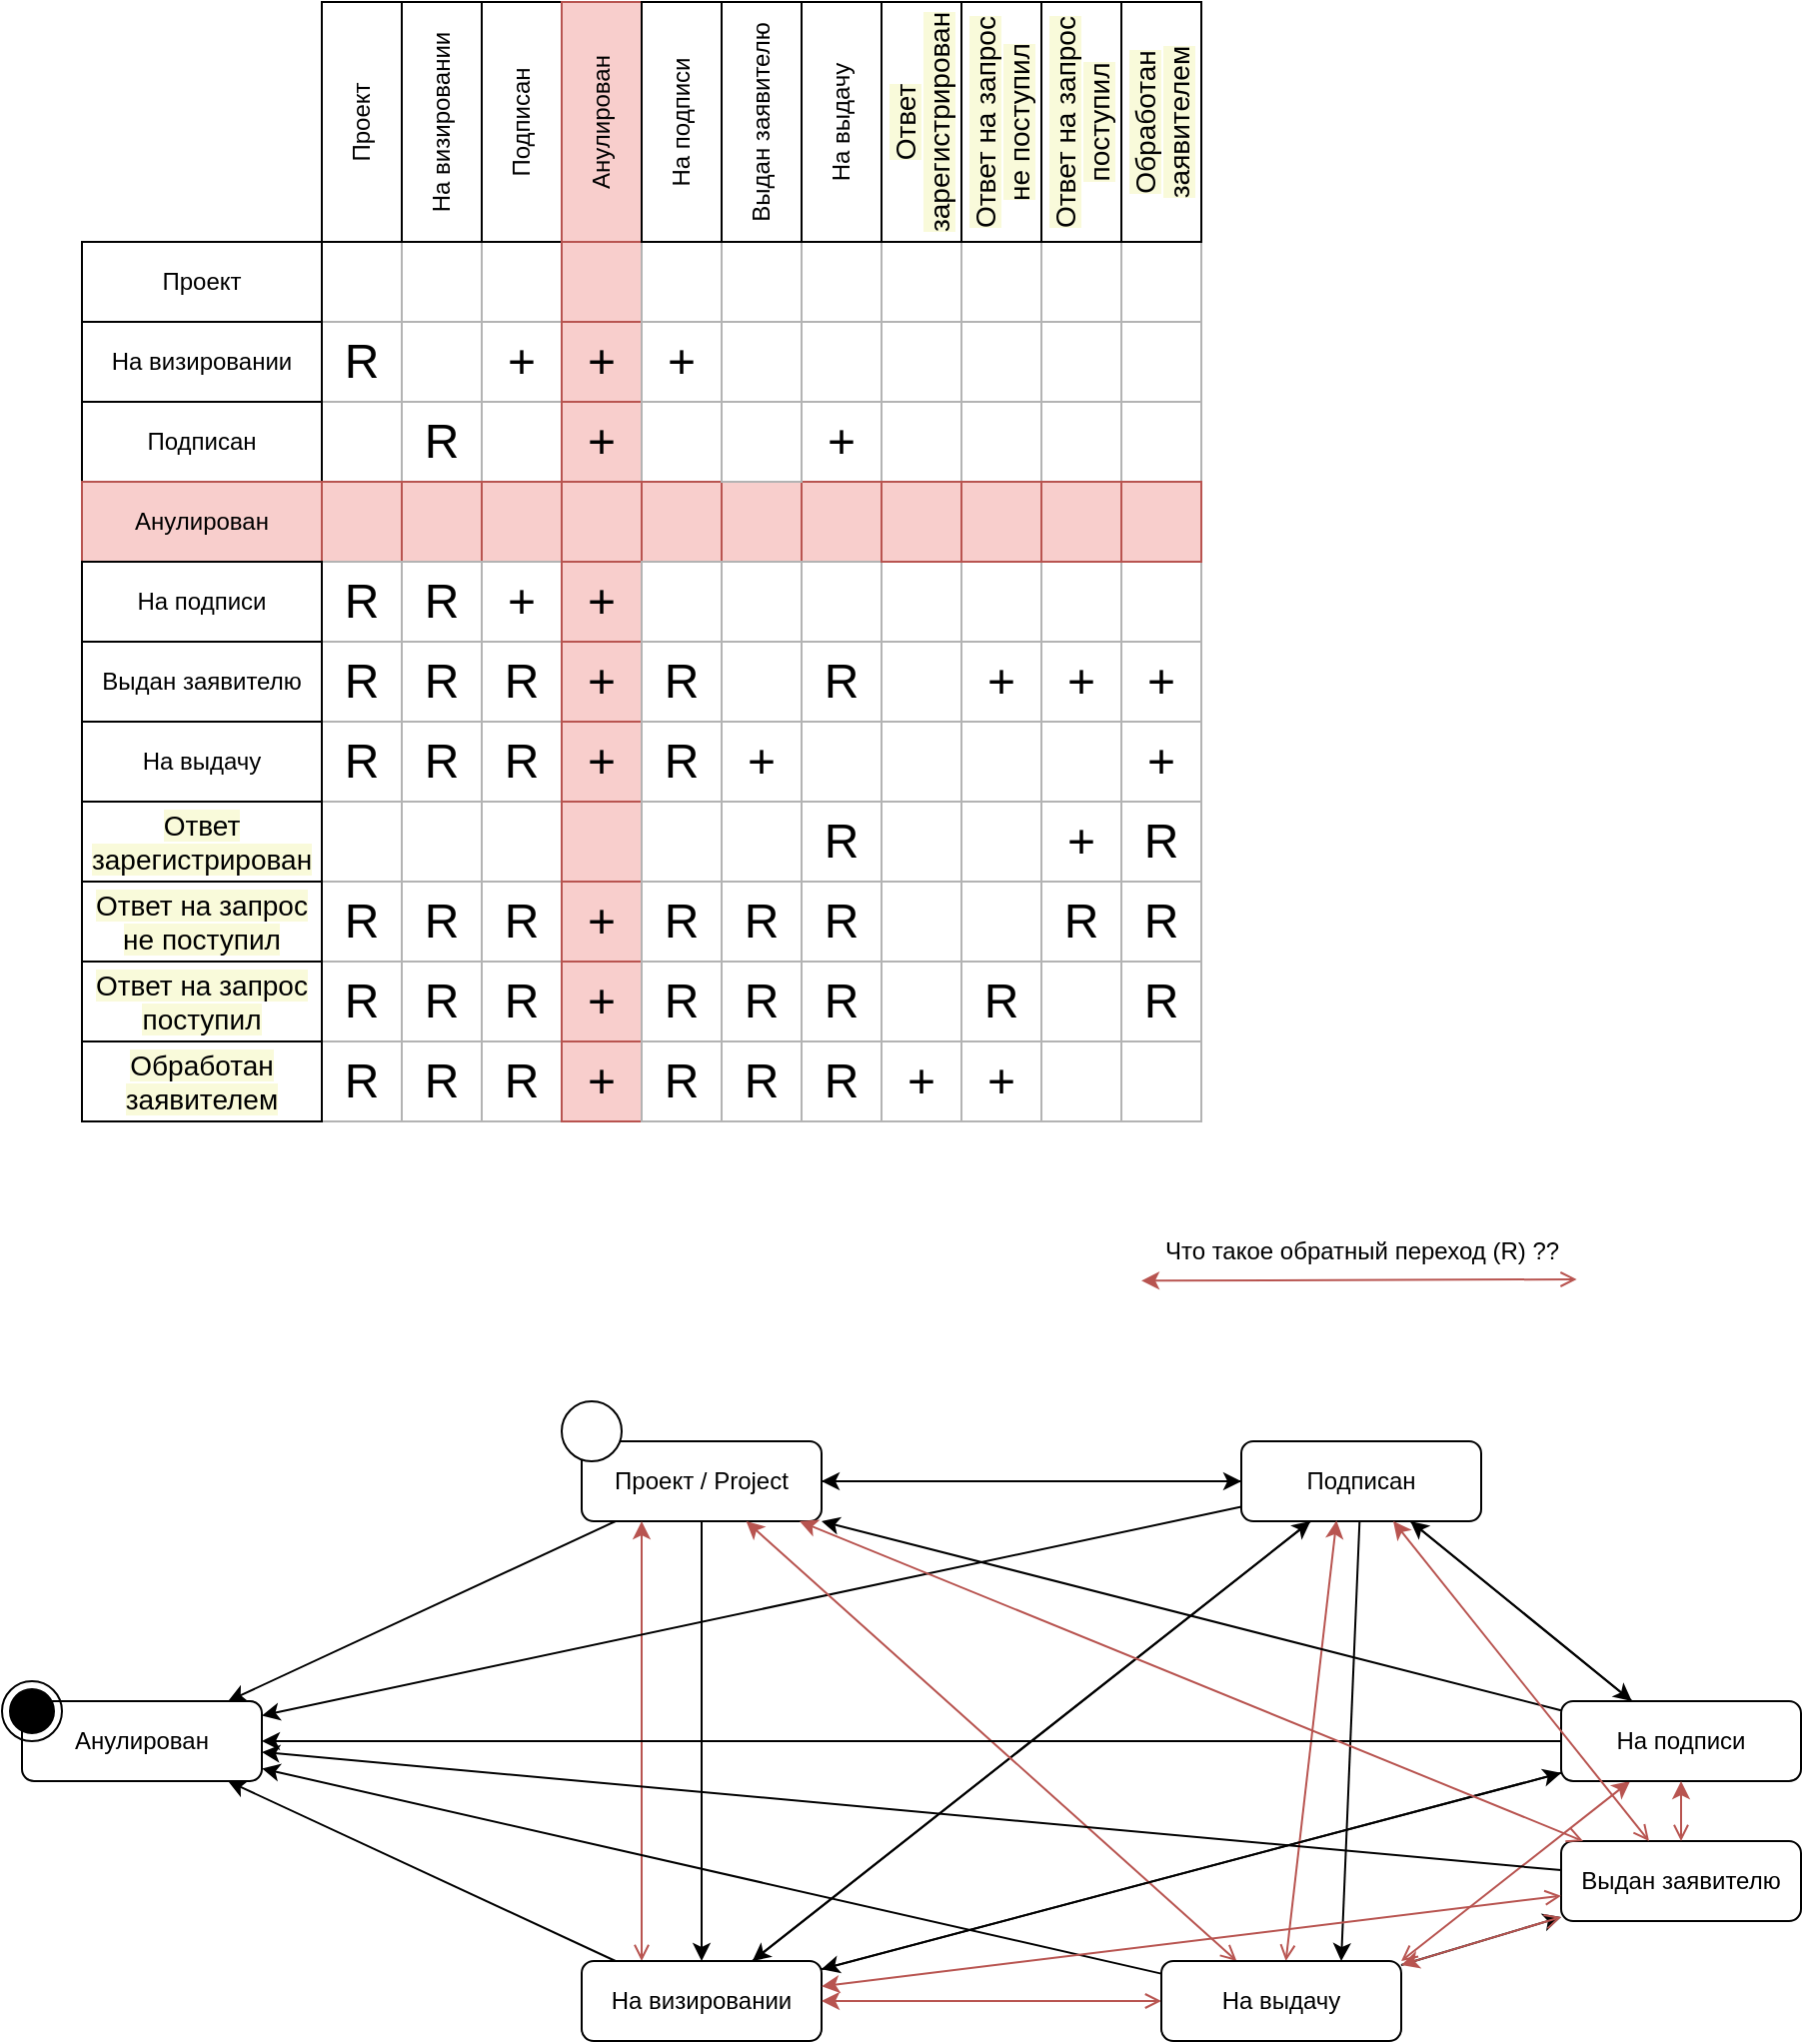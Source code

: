 <mxfile version="20.5.3" type="github">
  <diagram id="XoZ3P9HmxM1zG5Is6Aeg" name="Страница 1">
    <mxGraphModel dx="1422" dy="2083" grid="1" gridSize="10" guides="1" tooltips="1" connect="1" arrows="1" fold="1" page="1" pageScale="1" pageWidth="827" pageHeight="1169" math="0" shadow="0">
      <root>
        <mxCell id="0" />
        <mxCell id="1" parent="0" />
        <mxCell id="9OZzi6eaPg9HL32eHERa-1" style="rounded=0;orthogonalLoop=1;jettySize=auto;html=1;" edge="1" parent="1" source="9OZzi6eaPg9HL32eHERa-4" target="9OZzi6eaPg9HL32eHERa-5">
          <mxGeometry relative="1" as="geometry" />
        </mxCell>
        <mxCell id="9OZzi6eaPg9HL32eHERa-2" style="edgeStyle=none;rounded=0;orthogonalLoop=1;jettySize=auto;html=1;" edge="1" parent="1" source="9OZzi6eaPg9HL32eHERa-4" target="9OZzi6eaPg9HL32eHERa-10">
          <mxGeometry relative="1" as="geometry" />
        </mxCell>
        <mxCell id="9OZzi6eaPg9HL32eHERa-3" style="edgeStyle=none;rounded=0;orthogonalLoop=1;jettySize=auto;html=1;" edge="1" parent="1" source="9OZzi6eaPg9HL32eHERa-4" target="9OZzi6eaPg9HL32eHERa-16">
          <mxGeometry relative="1" as="geometry" />
        </mxCell>
        <mxCell id="9OZzi6eaPg9HL32eHERa-4" value="Проект / Project" style="rounded=1;whiteSpace=wrap;html=1;" vertex="1" parent="1">
          <mxGeometry x="370" y="120" width="120" height="40" as="geometry" />
        </mxCell>
        <mxCell id="9OZzi6eaPg9HL32eHERa-5" value="Анулирован" style="rounded=1;whiteSpace=wrap;html=1;" vertex="1" parent="1">
          <mxGeometry x="90" y="250" width="120" height="40" as="geometry" />
        </mxCell>
        <mxCell id="9OZzi6eaPg9HL32eHERa-6" style="edgeStyle=none;rounded=0;orthogonalLoop=1;jettySize=auto;html=1;exitX=0.25;exitY=0;exitDx=0;exitDy=0;entryX=0.25;entryY=1;entryDx=0;entryDy=0;startArrow=open;startFill=0;endArrow=classic;endFill=1;fillColor=#f8cecc;strokeColor=#b85450;" edge="1" parent="1" source="9OZzi6eaPg9HL32eHERa-10" target="9OZzi6eaPg9HL32eHERa-4">
          <mxGeometry relative="1" as="geometry" />
        </mxCell>
        <mxCell id="9OZzi6eaPg9HL32eHERa-7" style="edgeStyle=none;rounded=0;orthogonalLoop=1;jettySize=auto;html=1;startArrow=none;startFill=0;endArrow=classic;endFill=1;" edge="1" parent="1" source="9OZzi6eaPg9HL32eHERa-10" target="9OZzi6eaPg9HL32eHERa-5">
          <mxGeometry relative="1" as="geometry" />
        </mxCell>
        <mxCell id="9OZzi6eaPg9HL32eHERa-8" style="edgeStyle=none;rounded=0;orthogonalLoop=1;jettySize=auto;html=1;startArrow=none;startFill=0;endArrow=classic;endFill=1;" edge="1" parent="1" source="9OZzi6eaPg9HL32eHERa-10" target="9OZzi6eaPg9HL32eHERa-30">
          <mxGeometry relative="1" as="geometry" />
        </mxCell>
        <mxCell id="9OZzi6eaPg9HL32eHERa-9" style="edgeStyle=none;rounded=0;orthogonalLoop=1;jettySize=auto;html=1;startArrow=none;startFill=0;endArrow=classic;endFill=1;" edge="1" parent="1" source="9OZzi6eaPg9HL32eHERa-10" target="9OZzi6eaPg9HL32eHERa-16">
          <mxGeometry relative="1" as="geometry" />
        </mxCell>
        <mxCell id="9OZzi6eaPg9HL32eHERa-10" value="На визировании" style="rounded=1;whiteSpace=wrap;html=1;" vertex="1" parent="1">
          <mxGeometry x="370" y="380" width="120" height="40" as="geometry" />
        </mxCell>
        <mxCell id="9OZzi6eaPg9HL32eHERa-11" style="edgeStyle=none;rounded=0;orthogonalLoop=1;jettySize=auto;html=1;" edge="1" parent="1" source="9OZzi6eaPg9HL32eHERa-16" target="9OZzi6eaPg9HL32eHERa-10">
          <mxGeometry relative="1" as="geometry" />
        </mxCell>
        <mxCell id="9OZzi6eaPg9HL32eHERa-12" style="edgeStyle=none;rounded=0;orthogonalLoop=1;jettySize=auto;html=1;" edge="1" parent="1" source="9OZzi6eaPg9HL32eHERa-16" target="9OZzi6eaPg9HL32eHERa-5">
          <mxGeometry relative="1" as="geometry" />
        </mxCell>
        <mxCell id="9OZzi6eaPg9HL32eHERa-13" style="edgeStyle=none;rounded=0;orthogonalLoop=1;jettySize=auto;html=1;entryX=0.75;entryY=0;entryDx=0;entryDy=0;" edge="1" parent="1" source="9OZzi6eaPg9HL32eHERa-16" target="9OZzi6eaPg9HL32eHERa-25">
          <mxGeometry relative="1" as="geometry" />
        </mxCell>
        <mxCell id="9OZzi6eaPg9HL32eHERa-14" style="edgeStyle=none;rounded=0;orthogonalLoop=1;jettySize=auto;html=1;" edge="1" parent="1" source="9OZzi6eaPg9HL32eHERa-16" target="9OZzi6eaPg9HL32eHERa-30">
          <mxGeometry relative="1" as="geometry" />
        </mxCell>
        <mxCell id="9OZzi6eaPg9HL32eHERa-15" style="edgeStyle=none;rounded=0;orthogonalLoop=1;jettySize=auto;html=1;" edge="1" parent="1" source="9OZzi6eaPg9HL32eHERa-16" target="9OZzi6eaPg9HL32eHERa-4">
          <mxGeometry relative="1" as="geometry" />
        </mxCell>
        <mxCell id="9OZzi6eaPg9HL32eHERa-16" value="Подписан" style="rounded=1;whiteSpace=wrap;html=1;" vertex="1" parent="1">
          <mxGeometry x="700" y="120" width="120" height="40" as="geometry" />
        </mxCell>
        <mxCell id="9OZzi6eaPg9HL32eHERa-17" value="" style="ellipse;html=1;shape=endState;fillColor=strokeColor;" vertex="1" parent="1">
          <mxGeometry x="80" y="240" width="30" height="30" as="geometry" />
        </mxCell>
        <mxCell id="9OZzi6eaPg9HL32eHERa-18" value="" style="shape=ellipse;html=1;dashed=0;whitespace=wrap;aspect=fixed;perimeter=ellipsePerimeter;" vertex="1" parent="1">
          <mxGeometry x="360" y="100" width="30" height="30" as="geometry" />
        </mxCell>
        <mxCell id="9OZzi6eaPg9HL32eHERa-19" style="edgeStyle=none;rounded=0;orthogonalLoop=1;jettySize=auto;html=1;" edge="1" parent="1" source="9OZzi6eaPg9HL32eHERa-25" target="9OZzi6eaPg9HL32eHERa-5">
          <mxGeometry relative="1" as="geometry" />
        </mxCell>
        <mxCell id="9OZzi6eaPg9HL32eHERa-20" style="edgeStyle=none;rounded=0;orthogonalLoop=1;jettySize=auto;html=1;" edge="1" parent="1" source="9OZzi6eaPg9HL32eHERa-25" target="9OZzi6eaPg9HL32eHERa-32">
          <mxGeometry relative="1" as="geometry" />
        </mxCell>
        <mxCell id="9OZzi6eaPg9HL32eHERa-21" style="edgeStyle=none;rounded=0;orthogonalLoop=1;jettySize=auto;html=1;startArrow=open;startFill=0;fillColor=#f8cecc;strokeColor=#b85450;" edge="1" parent="1" source="9OZzi6eaPg9HL32eHERa-25" target="9OZzi6eaPg9HL32eHERa-10">
          <mxGeometry relative="1" as="geometry" />
        </mxCell>
        <mxCell id="9OZzi6eaPg9HL32eHERa-22" style="edgeStyle=none;rounded=0;orthogonalLoop=1;jettySize=auto;html=1;startArrow=open;startFill=0;fillColor=#f8cecc;strokeColor=#b85450;exitX=1;exitY=0;exitDx=0;exitDy=0;" edge="1" parent="1" source="9OZzi6eaPg9HL32eHERa-25" target="9OZzi6eaPg9HL32eHERa-30">
          <mxGeometry relative="1" as="geometry" />
        </mxCell>
        <mxCell id="9OZzi6eaPg9HL32eHERa-23" style="edgeStyle=none;rounded=0;orthogonalLoop=1;jettySize=auto;html=1;entryX=0.397;entryY=0.991;entryDx=0;entryDy=0;startArrow=open;startFill=0;fillColor=#f8cecc;strokeColor=#b85450;endArrow=classic;endFill=1;entryPerimeter=0;" edge="1" parent="1" source="9OZzi6eaPg9HL32eHERa-25" target="9OZzi6eaPg9HL32eHERa-16">
          <mxGeometry relative="1" as="geometry" />
        </mxCell>
        <mxCell id="9OZzi6eaPg9HL32eHERa-24" style="edgeStyle=none;rounded=0;orthogonalLoop=1;jettySize=auto;html=1;startArrow=open;startFill=0;fillColor=#f8cecc;strokeColor=#b85450;" edge="1" parent="1" source="9OZzi6eaPg9HL32eHERa-25" target="9OZzi6eaPg9HL32eHERa-4">
          <mxGeometry relative="1" as="geometry" />
        </mxCell>
        <mxCell id="9OZzi6eaPg9HL32eHERa-25" value="На выдачу" style="rounded=1;whiteSpace=wrap;html=1;" vertex="1" parent="1">
          <mxGeometry x="660" y="380" width="120" height="40" as="geometry" />
        </mxCell>
        <mxCell id="9OZzi6eaPg9HL32eHERa-26" style="edgeStyle=none;rounded=0;orthogonalLoop=1;jettySize=auto;html=1;" edge="1" parent="1" source="9OZzi6eaPg9HL32eHERa-30" target="9OZzi6eaPg9HL32eHERa-5">
          <mxGeometry relative="1" as="geometry" />
        </mxCell>
        <mxCell id="9OZzi6eaPg9HL32eHERa-27" style="edgeStyle=none;rounded=0;orthogonalLoop=1;jettySize=auto;html=1;" edge="1" parent="1" source="9OZzi6eaPg9HL32eHERa-30" target="9OZzi6eaPg9HL32eHERa-10">
          <mxGeometry relative="1" as="geometry" />
        </mxCell>
        <mxCell id="9OZzi6eaPg9HL32eHERa-28" style="edgeStyle=none;rounded=0;orthogonalLoop=1;jettySize=auto;html=1;" edge="1" parent="1" source="9OZzi6eaPg9HL32eHERa-30" target="9OZzi6eaPg9HL32eHERa-16">
          <mxGeometry relative="1" as="geometry" />
        </mxCell>
        <mxCell id="9OZzi6eaPg9HL32eHERa-29" style="edgeStyle=none;rounded=0;orthogonalLoop=1;jettySize=auto;html=1;entryX=1;entryY=1;entryDx=0;entryDy=0;" edge="1" parent="1" source="9OZzi6eaPg9HL32eHERa-30" target="9OZzi6eaPg9HL32eHERa-4">
          <mxGeometry relative="1" as="geometry" />
        </mxCell>
        <mxCell id="9OZzi6eaPg9HL32eHERa-30" value="На подписи" style="rounded=1;whiteSpace=wrap;html=1;" vertex="1" parent="1">
          <mxGeometry x="860" y="250" width="120" height="40" as="geometry" />
        </mxCell>
        <mxCell id="9OZzi6eaPg9HL32eHERa-31" style="edgeStyle=none;rounded=0;orthogonalLoop=1;jettySize=auto;html=1;startArrow=none;startFill=0;endArrow=classic;endFill=1;" edge="1" parent="1" source="9OZzi6eaPg9HL32eHERa-32" target="9OZzi6eaPg9HL32eHERa-5">
          <mxGeometry relative="1" as="geometry" />
        </mxCell>
        <mxCell id="9OZzi6eaPg9HL32eHERa-32" value="Выдан заявителю" style="rounded=1;whiteSpace=wrap;html=1;" vertex="1" parent="1">
          <mxGeometry x="860" y="320" width="120" height="40" as="geometry" />
        </mxCell>
        <mxCell id="9OZzi6eaPg9HL32eHERa-33" value="Что такое обратный переход (R) ??" style="text;html=1;align=center;verticalAlign=middle;resizable=0;points=[];autosize=1;strokeColor=none;fillColor=none;" vertex="1" parent="1">
          <mxGeometry x="650" y="10" width="220" height="30" as="geometry" />
        </mxCell>
        <mxCell id="9OZzi6eaPg9HL32eHERa-34" style="edgeStyle=none;rounded=0;orthogonalLoop=1;jettySize=auto;html=1;entryX=0;entryY=0.989;entryDx=0;entryDy=0;startArrow=open;startFill=0;fillColor=#f8cecc;strokeColor=#b85450;endArrow=classic;endFill=1;entryPerimeter=0;exitX=0.99;exitY=0.966;exitDx=0;exitDy=0;exitPerimeter=0;" edge="1" parent="1" source="9OZzi6eaPg9HL32eHERa-33" target="9OZzi6eaPg9HL32eHERa-33">
          <mxGeometry relative="1" as="geometry">
            <mxPoint x="755.413" y="285" as="sourcePoint" />
            <mxPoint x="764.58" y="65" as="targetPoint" />
          </mxGeometry>
        </mxCell>
        <mxCell id="9OZzi6eaPg9HL32eHERa-35" style="edgeStyle=none;rounded=0;orthogonalLoop=1;jettySize=auto;html=1;startArrow=open;startFill=0;endArrow=classic;endFill=1;fillColor=#f8cecc;strokeColor=#b85450;" edge="1" parent="1" source="9OZzi6eaPg9HL32eHERa-32" target="9OZzi6eaPg9HL32eHERa-10">
          <mxGeometry relative="1" as="geometry">
            <mxPoint x="410.0" y="390" as="sourcePoint" />
            <mxPoint x="410.0" y="170" as="targetPoint" />
          </mxGeometry>
        </mxCell>
        <mxCell id="9OZzi6eaPg9HL32eHERa-36" style="edgeStyle=none;rounded=0;orthogonalLoop=1;jettySize=auto;html=1;startArrow=open;startFill=0;endArrow=classic;endFill=1;fillColor=#f8cecc;strokeColor=#b85450;" edge="1" parent="1" source="9OZzi6eaPg9HL32eHERa-32" target="9OZzi6eaPg9HL32eHERa-30">
          <mxGeometry relative="1" as="geometry">
            <mxPoint x="870.0" y="357.347" as="sourcePoint" />
            <mxPoint x="500.0" y="402.653" as="targetPoint" />
          </mxGeometry>
        </mxCell>
        <mxCell id="9OZzi6eaPg9HL32eHERa-37" style="edgeStyle=none;rounded=0;orthogonalLoop=1;jettySize=auto;html=1;startArrow=open;startFill=0;endArrow=classic;endFill=1;fillColor=#f8cecc;strokeColor=#b85450;" edge="1" parent="1" source="9OZzi6eaPg9HL32eHERa-32" target="9OZzi6eaPg9HL32eHERa-25">
          <mxGeometry relative="1" as="geometry">
            <mxPoint x="930.0" y="330" as="sourcePoint" />
            <mxPoint x="930.0" y="300" as="targetPoint" />
          </mxGeometry>
        </mxCell>
        <mxCell id="9OZzi6eaPg9HL32eHERa-38" style="edgeStyle=none;rounded=0;orthogonalLoop=1;jettySize=auto;html=1;startArrow=open;startFill=0;endArrow=classic;endFill=1;fillColor=#f8cecc;strokeColor=#b85450;" edge="1" parent="1" source="9OZzi6eaPg9HL32eHERa-32" target="9OZzi6eaPg9HL32eHERa-16">
          <mxGeometry relative="1" as="geometry">
            <mxPoint x="930.0" y="330" as="sourcePoint" />
            <mxPoint x="930.0" y="300" as="targetPoint" />
          </mxGeometry>
        </mxCell>
        <mxCell id="9OZzi6eaPg9HL32eHERa-39" style="edgeStyle=none;rounded=0;orthogonalLoop=1;jettySize=auto;html=1;startArrow=open;startFill=0;endArrow=classic;endFill=1;fillColor=#f8cecc;strokeColor=#b85450;" edge="1" parent="1" source="9OZzi6eaPg9HL32eHERa-32" target="9OZzi6eaPg9HL32eHERa-4">
          <mxGeometry relative="1" as="geometry">
            <mxPoint x="914.0" y="330" as="sourcePoint" />
            <mxPoint x="786" y="170" as="targetPoint" />
          </mxGeometry>
        </mxCell>
        <mxCell id="9OZzi6eaPg9HL32eHERa-40" value="" style="rounded=0;whiteSpace=wrap;html=1;strokeColor=#B3B3B3;fontSize=24;" vertex="1" parent="1">
          <mxGeometry x="280" y="-480" width="40" height="40" as="geometry" />
        </mxCell>
        <mxCell id="9OZzi6eaPg9HL32eHERa-41" value="" style="rounded=0;whiteSpace=wrap;html=1;strokeColor=#B3B3B3;fontSize=24;" vertex="1" parent="1">
          <mxGeometry x="320" y="-480" width="40" height="40" as="geometry" />
        </mxCell>
        <mxCell id="9OZzi6eaPg9HL32eHERa-42" value="" style="rounded=0;whiteSpace=wrap;html=1;strokeColor=#b85450;fontSize=24;fillColor=#f8cecc;" vertex="1" parent="1">
          <mxGeometry x="360" y="-480" width="40" height="40" as="geometry" />
        </mxCell>
        <mxCell id="9OZzi6eaPg9HL32eHERa-43" style="edgeStyle=none;rounded=0;orthogonalLoop=1;jettySize=auto;html=1;exitX=0;exitY=0.75;exitDx=0;exitDy=0;entryX=1;entryY=0.75;entryDx=0;entryDy=0;startArrow=none;startFill=0;endArrow=classic;endFill=1;fontSize=24;" edge="1" parent="1" source="9OZzi6eaPg9HL32eHERa-44" target="9OZzi6eaPg9HL32eHERa-42">
          <mxGeometry relative="1" as="geometry" />
        </mxCell>
        <mxCell id="9OZzi6eaPg9HL32eHERa-44" value="" style="rounded=0;whiteSpace=wrap;html=1;strokeColor=#B3B3B3;fontSize=24;" vertex="1" parent="1">
          <mxGeometry x="400" y="-480" width="40" height="40" as="geometry" />
        </mxCell>
        <mxCell id="9OZzi6eaPg9HL32eHERa-45" value="" style="rounded=0;whiteSpace=wrap;html=1;strokeColor=#B3B3B3;fontSize=24;" vertex="1" parent="1">
          <mxGeometry x="440" y="-480" width="40" height="40" as="geometry" />
        </mxCell>
        <mxCell id="9OZzi6eaPg9HL32eHERa-46" value="" style="rounded=0;whiteSpace=wrap;html=1;strokeColor=#B3B3B3;fontSize=24;" vertex="1" parent="1">
          <mxGeometry x="480" y="-480" width="40" height="40" as="geometry" />
        </mxCell>
        <mxCell id="9OZzi6eaPg9HL32eHERa-47" value="" style="rounded=0;whiteSpace=wrap;html=1;strokeColor=#B3B3B3;fontSize=24;" vertex="1" parent="1">
          <mxGeometry x="280" y="-440" width="40" height="40" as="geometry" />
        </mxCell>
        <mxCell id="9OZzi6eaPg9HL32eHERa-48" value="+" style="rounded=0;whiteSpace=wrap;html=1;strokeColor=#B3B3B3;fontSize=24;" vertex="1" parent="1">
          <mxGeometry x="320" y="-440" width="40" height="40" as="geometry" />
        </mxCell>
        <mxCell id="9OZzi6eaPg9HL32eHERa-49" value="+" style="rounded=0;whiteSpace=wrap;html=1;strokeColor=#b85450;fontSize=24;fillColor=#f8cecc;" vertex="1" parent="1">
          <mxGeometry x="360" y="-440" width="40" height="40" as="geometry" />
        </mxCell>
        <mxCell id="9OZzi6eaPg9HL32eHERa-50" value="+" style="rounded=0;whiteSpace=wrap;html=1;strokeColor=#B3B3B3;fontSize=24;" vertex="1" parent="1">
          <mxGeometry x="400" y="-440" width="40" height="40" as="geometry" />
        </mxCell>
        <mxCell id="9OZzi6eaPg9HL32eHERa-51" value="" style="rounded=0;whiteSpace=wrap;html=1;strokeColor=#B3B3B3;fontSize=24;" vertex="1" parent="1">
          <mxGeometry x="440" y="-440" width="40" height="40" as="geometry" />
        </mxCell>
        <mxCell id="9OZzi6eaPg9HL32eHERa-52" value="" style="rounded=0;whiteSpace=wrap;html=1;strokeColor=#B3B3B3;fontSize=24;" vertex="1" parent="1">
          <mxGeometry x="480" y="-440" width="40" height="40" as="geometry" />
        </mxCell>
        <mxCell id="9OZzi6eaPg9HL32eHERa-53" value="" style="rounded=0;whiteSpace=wrap;html=1;strokeColor=#B3B3B3;fontSize=24;" vertex="1" parent="1">
          <mxGeometry x="240" y="-400" width="40" height="40" as="geometry" />
        </mxCell>
        <mxCell id="9OZzi6eaPg9HL32eHERa-54" value="R" style="rounded=0;whiteSpace=wrap;html=1;strokeColor=#B3B3B3;fontSize=24;" vertex="1" parent="1">
          <mxGeometry x="280" y="-400" width="40" height="40" as="geometry" />
        </mxCell>
        <mxCell id="9OZzi6eaPg9HL32eHERa-55" value="" style="rounded=0;whiteSpace=wrap;html=1;strokeColor=#B3B3B3;fontSize=24;" vertex="1" parent="1">
          <mxGeometry x="320" y="-400" width="40" height="40" as="geometry" />
        </mxCell>
        <mxCell id="9OZzi6eaPg9HL32eHERa-56" value="+" style="rounded=0;whiteSpace=wrap;html=1;strokeColor=#b85450;fontSize=24;fillColor=#f8cecc;" vertex="1" parent="1">
          <mxGeometry x="360" y="-400" width="40" height="40" as="geometry" />
        </mxCell>
        <mxCell id="9OZzi6eaPg9HL32eHERa-57" value="" style="rounded=0;whiteSpace=wrap;html=1;strokeColor=#B3B3B3;fontSize=24;" vertex="1" parent="1">
          <mxGeometry x="400" y="-400" width="40" height="40" as="geometry" />
        </mxCell>
        <mxCell id="9OZzi6eaPg9HL32eHERa-58" value="+" style="rounded=0;whiteSpace=wrap;html=1;strokeColor=#B3B3B3;fontSize=24;" vertex="1" parent="1">
          <mxGeometry x="480" y="-400" width="40" height="40" as="geometry" />
        </mxCell>
        <mxCell id="9OZzi6eaPg9HL32eHERa-59" value="" style="rounded=0;whiteSpace=wrap;html=1;strokeColor=#b85450;fontSize=24;fillColor=#f8cecc;" vertex="1" parent="1">
          <mxGeometry x="240" y="-360" width="40" height="40" as="geometry" />
        </mxCell>
        <mxCell id="9OZzi6eaPg9HL32eHERa-60" value="" style="rounded=0;whiteSpace=wrap;html=1;strokeColor=#b85450;fontSize=24;fillColor=#f8cecc;" vertex="1" parent="1">
          <mxGeometry x="280" y="-360" width="40" height="40" as="geometry" />
        </mxCell>
        <mxCell id="9OZzi6eaPg9HL32eHERa-61" value="" style="rounded=0;whiteSpace=wrap;html=1;strokeColor=#b85450;fontSize=24;fillColor=#f8cecc;" vertex="1" parent="1">
          <mxGeometry x="320" y="-360" width="40" height="40" as="geometry" />
        </mxCell>
        <mxCell id="9OZzi6eaPg9HL32eHERa-62" value="" style="rounded=0;whiteSpace=wrap;html=1;strokeColor=#b85450;fontSize=24;fillColor=#f8cecc;" vertex="1" parent="1">
          <mxGeometry x="360" y="-360" width="40" height="40" as="geometry" />
        </mxCell>
        <mxCell id="9OZzi6eaPg9HL32eHERa-63" value="" style="rounded=0;whiteSpace=wrap;html=1;strokeColor=#b85450;fontSize=24;fillColor=#f8cecc;" vertex="1" parent="1">
          <mxGeometry x="400" y="-360" width="40" height="40" as="geometry" />
        </mxCell>
        <mxCell id="9OZzi6eaPg9HL32eHERa-64" value="" style="rounded=0;whiteSpace=wrap;html=1;strokeColor=#b85450;fontSize=24;fillColor=#f8cecc;" vertex="1" parent="1">
          <mxGeometry x="440" y="-360" width="40" height="40" as="geometry" />
        </mxCell>
        <mxCell id="9OZzi6eaPg9HL32eHERa-65" value="" style="rounded=0;whiteSpace=wrap;html=1;strokeColor=#b85450;fontSize=24;fillColor=#f8cecc;" vertex="1" parent="1">
          <mxGeometry x="480" y="-360" width="40" height="40" as="geometry" />
        </mxCell>
        <mxCell id="9OZzi6eaPg9HL32eHERa-66" value="R" style="rounded=0;whiteSpace=wrap;html=1;strokeColor=#B3B3B3;fontSize=24;" vertex="1" parent="1">
          <mxGeometry x="240" y="-320" width="40" height="40" as="geometry" />
        </mxCell>
        <mxCell id="9OZzi6eaPg9HL32eHERa-67" value="R" style="rounded=0;whiteSpace=wrap;html=1;strokeColor=#B3B3B3;fontSize=24;" vertex="1" parent="1">
          <mxGeometry x="280" y="-320" width="40" height="40" as="geometry" />
        </mxCell>
        <mxCell id="9OZzi6eaPg9HL32eHERa-68" value="+" style="rounded=0;whiteSpace=wrap;html=1;strokeColor=#B3B3B3;fontSize=24;" vertex="1" parent="1">
          <mxGeometry x="320" y="-320" width="40" height="40" as="geometry" />
        </mxCell>
        <mxCell id="9OZzi6eaPg9HL32eHERa-69" value="+" style="rounded=0;whiteSpace=wrap;html=1;strokeColor=#b85450;fontSize=24;fillColor=#f8cecc;" vertex="1" parent="1">
          <mxGeometry x="360" y="-320" width="40" height="40" as="geometry" />
        </mxCell>
        <mxCell id="9OZzi6eaPg9HL32eHERa-70" value="" style="rounded=0;whiteSpace=wrap;html=1;strokeColor=#B3B3B3;fontSize=24;" vertex="1" parent="1">
          <mxGeometry x="400" y="-320" width="40" height="40" as="geometry" />
        </mxCell>
        <mxCell id="9OZzi6eaPg9HL32eHERa-71" value="" style="rounded=0;whiteSpace=wrap;html=1;strokeColor=#B3B3B3;fontSize=24;" vertex="1" parent="1">
          <mxGeometry x="440" y="-320" width="40" height="40" as="geometry" />
        </mxCell>
        <mxCell id="9OZzi6eaPg9HL32eHERa-72" value="" style="rounded=0;whiteSpace=wrap;html=1;strokeColor=#B3B3B3;fontSize=24;" vertex="1" parent="1">
          <mxGeometry x="480" y="-320" width="40" height="40" as="geometry" />
        </mxCell>
        <mxCell id="9OZzi6eaPg9HL32eHERa-73" value="R" style="rounded=0;whiteSpace=wrap;html=1;strokeColor=#B3B3B3;fontSize=24;" vertex="1" parent="1">
          <mxGeometry x="240" y="-280" width="40" height="40" as="geometry" />
        </mxCell>
        <mxCell id="9OZzi6eaPg9HL32eHERa-74" value="R" style="rounded=0;whiteSpace=wrap;html=1;strokeColor=#B3B3B3;fontSize=24;" vertex="1" parent="1">
          <mxGeometry x="280" y="-280" width="40" height="40" as="geometry" />
        </mxCell>
        <mxCell id="9OZzi6eaPg9HL32eHERa-75" value="R" style="rounded=0;whiteSpace=wrap;html=1;strokeColor=#B3B3B3;fontSize=24;" vertex="1" parent="1">
          <mxGeometry x="320" y="-280" width="40" height="40" as="geometry" />
        </mxCell>
        <mxCell id="9OZzi6eaPg9HL32eHERa-76" value="+" style="rounded=0;whiteSpace=wrap;html=1;strokeColor=#b85450;fontSize=24;fillColor=#f8cecc;" vertex="1" parent="1">
          <mxGeometry x="360" y="-280" width="40" height="40" as="geometry" />
        </mxCell>
        <mxCell id="9OZzi6eaPg9HL32eHERa-77" value="R" style="rounded=0;whiteSpace=wrap;html=1;strokeColor=#B3B3B3;fontSize=24;" vertex="1" parent="1">
          <mxGeometry x="400" y="-280" width="40" height="40" as="geometry" />
        </mxCell>
        <mxCell id="9OZzi6eaPg9HL32eHERa-78" value="" style="rounded=0;whiteSpace=wrap;html=1;strokeColor=#B3B3B3;fontSize=24;" vertex="1" parent="1">
          <mxGeometry x="440" y="-280" width="40" height="40" as="geometry" />
        </mxCell>
        <mxCell id="9OZzi6eaPg9HL32eHERa-79" value="R" style="rounded=0;whiteSpace=wrap;html=1;strokeColor=#B3B3B3;fontSize=24;" vertex="1" parent="1">
          <mxGeometry x="480" y="-280" width="40" height="40" as="geometry" />
        </mxCell>
        <mxCell id="9OZzi6eaPg9HL32eHERa-80" value="R" style="rounded=0;whiteSpace=wrap;html=1;strokeColor=#B3B3B3;fontSize=24;" vertex="1" parent="1">
          <mxGeometry x="240" y="-240" width="40" height="40" as="geometry" />
        </mxCell>
        <mxCell id="9OZzi6eaPg9HL32eHERa-81" value="R" style="rounded=0;whiteSpace=wrap;html=1;strokeColor=#B3B3B3;fontSize=24;" vertex="1" parent="1">
          <mxGeometry x="280" y="-240" width="40" height="40" as="geometry" />
        </mxCell>
        <mxCell id="9OZzi6eaPg9HL32eHERa-82" value="R" style="rounded=0;whiteSpace=wrap;html=1;strokeColor=#B3B3B3;fontSize=24;" vertex="1" parent="1">
          <mxGeometry x="320" y="-240" width="40" height="40" as="geometry" />
        </mxCell>
        <mxCell id="9OZzi6eaPg9HL32eHERa-83" value="+" style="rounded=0;whiteSpace=wrap;html=1;strokeColor=#b85450;fontSize=24;fillColor=#f8cecc;" vertex="1" parent="1">
          <mxGeometry x="360" y="-240" width="40" height="40" as="geometry" />
        </mxCell>
        <mxCell id="9OZzi6eaPg9HL32eHERa-84" value="R" style="rounded=0;whiteSpace=wrap;html=1;strokeColor=#B3B3B3;fontSize=24;" vertex="1" parent="1">
          <mxGeometry x="400" y="-240" width="40" height="40" as="geometry" />
        </mxCell>
        <mxCell id="9OZzi6eaPg9HL32eHERa-85" value="+" style="rounded=0;whiteSpace=wrap;html=1;strokeColor=#B3B3B3;fontSize=24;" vertex="1" parent="1">
          <mxGeometry x="440" y="-240" width="40" height="40" as="geometry" />
        </mxCell>
        <mxCell id="9OZzi6eaPg9HL32eHERa-86" value="" style="rounded=0;whiteSpace=wrap;html=1;strokeColor=#B3B3B3;fontSize=24;" vertex="1" parent="1">
          <mxGeometry x="480" y="-240" width="40" height="40" as="geometry" />
        </mxCell>
        <mxCell id="9OZzi6eaPg9HL32eHERa-87" value="Подписан" style="rounded=0;whiteSpace=wrap;html=1;" vertex="1" parent="1">
          <mxGeometry x="120" y="-400" width="120" height="40" as="geometry" />
        </mxCell>
        <mxCell id="9OZzi6eaPg9HL32eHERa-88" value="Анулирован" style="rounded=0;whiteSpace=wrap;html=1;fillColor=#f8cecc;strokeColor=#b85450;" vertex="1" parent="1">
          <mxGeometry x="120" y="-360" width="120" height="40" as="geometry" />
        </mxCell>
        <mxCell id="9OZzi6eaPg9HL32eHERa-89" value="На подписи" style="rounded=0;whiteSpace=wrap;html=1;" vertex="1" parent="1">
          <mxGeometry x="120" y="-320" width="120" height="40" as="geometry" />
        </mxCell>
        <mxCell id="9OZzi6eaPg9HL32eHERa-90" value="Выдан заявителю" style="rounded=0;whiteSpace=wrap;html=1;" vertex="1" parent="1">
          <mxGeometry x="120" y="-280" width="120" height="40" as="geometry" />
        </mxCell>
        <mxCell id="9OZzi6eaPg9HL32eHERa-91" value="На выдачу" style="rounded=0;whiteSpace=wrap;html=1;" vertex="1" parent="1">
          <mxGeometry x="120" y="-240" width="120" height="40" as="geometry" />
        </mxCell>
        <mxCell id="9OZzi6eaPg9HL32eHERa-92" value="На визировании" style="rounded=0;whiteSpace=wrap;html=1;horizontal=0;" vertex="1" parent="1">
          <mxGeometry x="280" y="-600" width="40" height="120" as="geometry" />
        </mxCell>
        <mxCell id="9OZzi6eaPg9HL32eHERa-93" value="Подписан" style="rounded=0;whiteSpace=wrap;html=1;horizontal=0;" vertex="1" parent="1">
          <mxGeometry x="320" y="-600" width="40" height="120" as="geometry" />
        </mxCell>
        <mxCell id="9OZzi6eaPg9HL32eHERa-94" value="Анулирован" style="rounded=0;whiteSpace=wrap;html=1;horizontal=0;fillColor=#f8cecc;strokeColor=#b85450;" vertex="1" parent="1">
          <mxGeometry x="360" y="-600" width="40" height="120" as="geometry" />
        </mxCell>
        <mxCell id="9OZzi6eaPg9HL32eHERa-95" value="На подписи" style="rounded=0;whiteSpace=wrap;html=1;horizontal=0;" vertex="1" parent="1">
          <mxGeometry x="400" y="-600" width="40" height="120" as="geometry" />
        </mxCell>
        <mxCell id="9OZzi6eaPg9HL32eHERa-96" value="Выдан заявителю" style="rounded=0;whiteSpace=wrap;html=1;horizontal=0;" vertex="1" parent="1">
          <mxGeometry x="440" y="-600" width="40" height="120" as="geometry" />
        </mxCell>
        <mxCell id="9OZzi6eaPg9HL32eHERa-97" value="На выдачу" style="rounded=0;whiteSpace=wrap;html=1;horizontal=0;" vertex="1" parent="1">
          <mxGeometry x="480" y="-600" width="40" height="120" as="geometry" />
        </mxCell>
        <mxCell id="9OZzi6eaPg9HL32eHERa-98" value="R" style="rounded=0;whiteSpace=wrap;html=1;strokeColor=#B3B3B3;fontSize=24;" vertex="1" parent="1">
          <mxGeometry x="240" y="-440" width="40" height="40" as="geometry" />
        </mxCell>
        <mxCell id="9OZzi6eaPg9HL32eHERa-99" value="" style="rounded=0;whiteSpace=wrap;html=1;strokeColor=#B3B3B3;fontSize=24;" vertex="1" parent="1">
          <mxGeometry x="240" y="-480" width="40" height="40" as="geometry" />
        </mxCell>
        <mxCell id="9OZzi6eaPg9HL32eHERa-100" value="Проект" style="rounded=0;whiteSpace=wrap;html=1;" vertex="1" parent="1">
          <mxGeometry x="120" y="-480" width="120" height="40" as="geometry" />
        </mxCell>
        <mxCell id="9OZzi6eaPg9HL32eHERa-101" value="На визировании" style="rounded=0;whiteSpace=wrap;html=1;" vertex="1" parent="1">
          <mxGeometry x="120" y="-440" width="120" height="40" as="geometry" />
        </mxCell>
        <mxCell id="9OZzi6eaPg9HL32eHERa-102" value="Проект" style="rounded=0;whiteSpace=wrap;html=1;horizontal=0;" vertex="1" parent="1">
          <mxGeometry x="240" y="-600" width="40" height="120" as="geometry" />
        </mxCell>
        <mxCell id="9OZzi6eaPg9HL32eHERa-111" style="edgeStyle=none;rounded=0;orthogonalLoop=1;jettySize=auto;html=1;exitX=0;exitY=0.75;exitDx=0;exitDy=0;entryX=1;entryY=0.75;entryDx=0;entryDy=0;startArrow=none;startFill=0;endArrow=classic;endFill=1;fontSize=24;" edge="1" parent="1" source="9OZzi6eaPg9HL32eHERa-112">
          <mxGeometry relative="1" as="geometry">
            <mxPoint x="520" y="-450" as="targetPoint" />
          </mxGeometry>
        </mxCell>
        <mxCell id="9OZzi6eaPg9HL32eHERa-112" value="" style="rounded=0;whiteSpace=wrap;html=1;strokeColor=#B3B3B3;fontSize=24;" vertex="1" parent="1">
          <mxGeometry x="520" y="-480" width="40" height="40" as="geometry" />
        </mxCell>
        <mxCell id="9OZzi6eaPg9HL32eHERa-113" value="" style="rounded=0;whiteSpace=wrap;html=1;strokeColor=#B3B3B3;fontSize=24;" vertex="1" parent="1">
          <mxGeometry x="560" y="-480" width="40" height="40" as="geometry" />
        </mxCell>
        <mxCell id="9OZzi6eaPg9HL32eHERa-114" value="" style="rounded=0;whiteSpace=wrap;html=1;strokeColor=#B3B3B3;fontSize=24;" vertex="1" parent="1">
          <mxGeometry x="600" y="-480" width="40" height="40" as="geometry" />
        </mxCell>
        <mxCell id="9OZzi6eaPg9HL32eHERa-115" value="" style="rounded=0;whiteSpace=wrap;html=1;strokeColor=#B3B3B3;fontSize=24;" vertex="1" parent="1">
          <mxGeometry x="520" y="-440" width="40" height="40" as="geometry" />
        </mxCell>
        <mxCell id="9OZzi6eaPg9HL32eHERa-116" value="" style="rounded=0;whiteSpace=wrap;html=1;strokeColor=#B3B3B3;fontSize=24;" vertex="1" parent="1">
          <mxGeometry x="560" y="-440" width="40" height="40" as="geometry" />
        </mxCell>
        <mxCell id="9OZzi6eaPg9HL32eHERa-117" value="" style="rounded=0;whiteSpace=wrap;html=1;strokeColor=#B3B3B3;fontSize=24;" vertex="1" parent="1">
          <mxGeometry x="600" y="-440" width="40" height="40" as="geometry" />
        </mxCell>
        <mxCell id="9OZzi6eaPg9HL32eHERa-118" value="" style="rounded=0;whiteSpace=wrap;html=1;strokeColor=#B3B3B3;fontSize=24;" vertex="1" parent="1">
          <mxGeometry x="520" y="-400" width="40" height="40" as="geometry" />
        </mxCell>
        <mxCell id="9OZzi6eaPg9HL32eHERa-119" value="" style="rounded=0;whiteSpace=wrap;html=1;strokeColor=#B3B3B3;fontSize=24;" vertex="1" parent="1">
          <mxGeometry x="600" y="-400" width="40" height="40" as="geometry" />
        </mxCell>
        <mxCell id="9OZzi6eaPg9HL32eHERa-120" value="" style="rounded=0;whiteSpace=wrap;html=1;strokeColor=#B3B3B3;fontSize=24;" vertex="1" parent="1">
          <mxGeometry x="560" y="-400" width="40" height="40" as="geometry" />
        </mxCell>
        <mxCell id="9OZzi6eaPg9HL32eHERa-121" value="" style="rounded=0;whiteSpace=wrap;html=1;strokeColor=#B3B3B3;fontSize=24;" vertex="1" parent="1">
          <mxGeometry x="440" y="-400" width="40" height="40" as="geometry" />
        </mxCell>
        <mxCell id="9OZzi6eaPg9HL32eHERa-122" value="" style="rounded=0;whiteSpace=wrap;html=1;strokeColor=#B3B3B3;fontSize=24;" vertex="1" parent="1">
          <mxGeometry x="520" y="-320" width="40" height="40" as="geometry" />
        </mxCell>
        <mxCell id="9OZzi6eaPg9HL32eHERa-123" value="" style="rounded=0;whiteSpace=wrap;html=1;strokeColor=#B3B3B3;fontSize=24;" vertex="1" parent="1">
          <mxGeometry x="560" y="-320" width="40" height="40" as="geometry" />
        </mxCell>
        <mxCell id="9OZzi6eaPg9HL32eHERa-124" value="" style="rounded=0;whiteSpace=wrap;html=1;strokeColor=#B3B3B3;fontSize=24;" vertex="1" parent="1">
          <mxGeometry x="600" y="-320" width="40" height="40" as="geometry" />
        </mxCell>
        <mxCell id="9OZzi6eaPg9HL32eHERa-125" value="" style="rounded=0;whiteSpace=wrap;html=1;strokeColor=#B3B3B3;fontSize=24;" vertex="1" parent="1">
          <mxGeometry x="520" y="-280" width="40" height="40" as="geometry" />
        </mxCell>
        <mxCell id="9OZzi6eaPg9HL32eHERa-126" value="+" style="rounded=0;whiteSpace=wrap;html=1;strokeColor=#B3B3B3;fontSize=24;" vertex="1" parent="1">
          <mxGeometry x="560" y="-280" width="40" height="40" as="geometry" />
        </mxCell>
        <mxCell id="9OZzi6eaPg9HL32eHERa-127" value="+" style="rounded=0;whiteSpace=wrap;html=1;strokeColor=#B3B3B3;fontSize=24;" vertex="1" parent="1">
          <mxGeometry x="600" y="-280" width="40" height="40" as="geometry" />
        </mxCell>
        <mxCell id="9OZzi6eaPg9HL32eHERa-128" value="" style="rounded=0;whiteSpace=wrap;html=1;strokeColor=#B3B3B3;fontSize=24;" vertex="1" parent="1">
          <mxGeometry x="520" y="-240" width="40" height="40" as="geometry" />
        </mxCell>
        <mxCell id="9OZzi6eaPg9HL32eHERa-129" value="" style="rounded=0;whiteSpace=wrap;html=1;strokeColor=#B3B3B3;fontSize=24;" vertex="1" parent="1">
          <mxGeometry x="560" y="-240" width="40" height="40" as="geometry" />
        </mxCell>
        <mxCell id="9OZzi6eaPg9HL32eHERa-130" value="" style="rounded=0;whiteSpace=wrap;html=1;strokeColor=#B3B3B3;fontSize=24;" vertex="1" parent="1">
          <mxGeometry x="600" y="-240" width="40" height="40" as="geometry" />
        </mxCell>
        <mxCell id="9OZzi6eaPg9HL32eHERa-131" value="" style="rounded=0;whiteSpace=wrap;html=1;strokeColor=#B3B3B3;fontSize=24;" vertex="1" parent="1">
          <mxGeometry x="240" y="-200" width="40" height="40" as="geometry" />
        </mxCell>
        <mxCell id="9OZzi6eaPg9HL32eHERa-132" value="" style="rounded=0;whiteSpace=wrap;html=1;strokeColor=#B3B3B3;fontSize=24;" vertex="1" parent="1">
          <mxGeometry x="280" y="-200" width="40" height="40" as="geometry" />
        </mxCell>
        <mxCell id="9OZzi6eaPg9HL32eHERa-133" value="" style="rounded=0;whiteSpace=wrap;html=1;strokeColor=#B3B3B3;fontSize=24;" vertex="1" parent="1">
          <mxGeometry x="320" y="-200" width="40" height="40" as="geometry" />
        </mxCell>
        <mxCell id="9OZzi6eaPg9HL32eHERa-134" value="R" style="rounded=0;whiteSpace=wrap;html=1;strokeColor=#B3B3B3;fontSize=24;" vertex="1" parent="1">
          <mxGeometry x="240" y="-160" width="40" height="40" as="geometry" />
        </mxCell>
        <mxCell id="9OZzi6eaPg9HL32eHERa-135" value="R" style="rounded=0;whiteSpace=wrap;html=1;strokeColor=#B3B3B3;fontSize=24;" vertex="1" parent="1">
          <mxGeometry x="280" y="-160" width="40" height="40" as="geometry" />
        </mxCell>
        <mxCell id="9OZzi6eaPg9HL32eHERa-136" value="R" style="rounded=0;whiteSpace=wrap;html=1;strokeColor=#B3B3B3;fontSize=24;" vertex="1" parent="1">
          <mxGeometry x="320" y="-160" width="40" height="40" as="geometry" />
        </mxCell>
        <mxCell id="9OZzi6eaPg9HL32eHERa-137" value="R" style="rounded=0;whiteSpace=wrap;html=1;strokeColor=#B3B3B3;fontSize=24;" vertex="1" parent="1">
          <mxGeometry x="240" y="-120" width="40" height="40" as="geometry" />
        </mxCell>
        <mxCell id="9OZzi6eaPg9HL32eHERa-138" value="R" style="rounded=0;whiteSpace=wrap;html=1;strokeColor=#B3B3B3;fontSize=24;" vertex="1" parent="1">
          <mxGeometry x="280" y="-120" width="40" height="40" as="geometry" />
        </mxCell>
        <mxCell id="9OZzi6eaPg9HL32eHERa-139" value="R" style="rounded=0;whiteSpace=wrap;html=1;strokeColor=#B3B3B3;fontSize=24;" vertex="1" parent="1">
          <mxGeometry x="320" y="-120" width="40" height="40" as="geometry" />
        </mxCell>
        <mxCell id="9OZzi6eaPg9HL32eHERa-140" value="" style="rounded=0;whiteSpace=wrap;html=1;strokeColor=#b85450;fontSize=24;fillColor=#f8cecc;" vertex="1" parent="1">
          <mxGeometry x="360" y="-200" width="40" height="40" as="geometry" />
        </mxCell>
        <mxCell id="9OZzi6eaPg9HL32eHERa-141" value="" style="rounded=0;whiteSpace=wrap;html=1;strokeColor=#B3B3B3;fontSize=24;" vertex="1" parent="1">
          <mxGeometry x="400" y="-200" width="40" height="40" as="geometry" />
        </mxCell>
        <mxCell id="9OZzi6eaPg9HL32eHERa-142" value="" style="rounded=0;whiteSpace=wrap;html=1;strokeColor=#B3B3B3;fontSize=24;" vertex="1" parent="1">
          <mxGeometry x="440" y="-200" width="40" height="40" as="geometry" />
        </mxCell>
        <mxCell id="9OZzi6eaPg9HL32eHERa-143" value="+" style="rounded=0;whiteSpace=wrap;html=1;strokeColor=#b85450;fontSize=24;fillColor=#f8cecc;" vertex="1" parent="1">
          <mxGeometry x="360" y="-160" width="40" height="40" as="geometry" />
        </mxCell>
        <mxCell id="9OZzi6eaPg9HL32eHERa-144" value="R" style="rounded=0;whiteSpace=wrap;html=1;strokeColor=#B3B3B3;fontSize=24;" vertex="1" parent="1">
          <mxGeometry x="400" y="-160" width="40" height="40" as="geometry" />
        </mxCell>
        <mxCell id="9OZzi6eaPg9HL32eHERa-145" value="R" style="rounded=0;whiteSpace=wrap;html=1;strokeColor=#B3B3B3;fontSize=24;" vertex="1" parent="1">
          <mxGeometry x="440" y="-160" width="40" height="40" as="geometry" />
        </mxCell>
        <mxCell id="9OZzi6eaPg9HL32eHERa-146" value="+" style="rounded=0;whiteSpace=wrap;html=1;strokeColor=#b85450;fontSize=24;fillColor=#f8cecc;" vertex="1" parent="1">
          <mxGeometry x="360" y="-120" width="40" height="40" as="geometry" />
        </mxCell>
        <mxCell id="9OZzi6eaPg9HL32eHERa-147" value="R" style="rounded=0;whiteSpace=wrap;html=1;strokeColor=#B3B3B3;fontSize=24;" vertex="1" parent="1">
          <mxGeometry x="400" y="-120" width="40" height="40" as="geometry" />
        </mxCell>
        <mxCell id="9OZzi6eaPg9HL32eHERa-148" value="R" style="rounded=0;whiteSpace=wrap;html=1;strokeColor=#B3B3B3;fontSize=24;" vertex="1" parent="1">
          <mxGeometry x="440" y="-120" width="40" height="40" as="geometry" />
        </mxCell>
        <mxCell id="9OZzi6eaPg9HL32eHERa-149" value="R" style="rounded=0;whiteSpace=wrap;html=1;strokeColor=#B3B3B3;fontSize=24;" vertex="1" parent="1">
          <mxGeometry x="480" y="-200" width="40" height="40" as="geometry" />
        </mxCell>
        <mxCell id="9OZzi6eaPg9HL32eHERa-150" value="" style="rounded=0;whiteSpace=wrap;html=1;strokeColor=#B3B3B3;fontSize=24;" vertex="1" parent="1">
          <mxGeometry x="520" y="-200" width="40" height="40" as="geometry" />
        </mxCell>
        <mxCell id="9OZzi6eaPg9HL32eHERa-151" value="" style="rounded=0;whiteSpace=wrap;html=1;strokeColor=#B3B3B3;fontSize=24;" vertex="1" parent="1">
          <mxGeometry x="560" y="-200" width="40" height="40" as="geometry" />
        </mxCell>
        <mxCell id="9OZzi6eaPg9HL32eHERa-152" value="R" style="rounded=0;whiteSpace=wrap;html=1;strokeColor=#B3B3B3;fontSize=24;" vertex="1" parent="1">
          <mxGeometry x="480" y="-160" width="40" height="40" as="geometry" />
        </mxCell>
        <mxCell id="9OZzi6eaPg9HL32eHERa-153" value="" style="rounded=0;whiteSpace=wrap;html=1;strokeColor=#B3B3B3;fontSize=24;" vertex="1" parent="1">
          <mxGeometry x="520" y="-160" width="40" height="40" as="geometry" />
        </mxCell>
        <mxCell id="9OZzi6eaPg9HL32eHERa-154" value="" style="rounded=0;whiteSpace=wrap;html=1;strokeColor=#B3B3B3;fontSize=24;" vertex="1" parent="1">
          <mxGeometry x="560" y="-160" width="40" height="40" as="geometry" />
        </mxCell>
        <mxCell id="9OZzi6eaPg9HL32eHERa-155" value="R" style="rounded=0;whiteSpace=wrap;html=1;strokeColor=#B3B3B3;fontSize=24;" vertex="1" parent="1">
          <mxGeometry x="480" y="-120" width="40" height="40" as="geometry" />
        </mxCell>
        <mxCell id="9OZzi6eaPg9HL32eHERa-156" value="" style="rounded=0;whiteSpace=wrap;html=1;strokeColor=#B3B3B3;fontSize=24;" vertex="1" parent="1">
          <mxGeometry x="520" y="-120" width="40" height="40" as="geometry" />
        </mxCell>
        <mxCell id="9OZzi6eaPg9HL32eHERa-157" value="R" style="rounded=0;whiteSpace=wrap;html=1;strokeColor=#B3B3B3;fontSize=24;" vertex="1" parent="1">
          <mxGeometry x="560" y="-120" width="40" height="40" as="geometry" />
        </mxCell>
        <mxCell id="9OZzi6eaPg9HL32eHERa-158" value="+" style="rounded=0;whiteSpace=wrap;html=1;strokeColor=#B3B3B3;fontSize=24;" vertex="1" parent="1">
          <mxGeometry x="600" y="-200" width="40" height="40" as="geometry" />
        </mxCell>
        <mxCell id="9OZzi6eaPg9HL32eHERa-159" value="R" style="rounded=0;whiteSpace=wrap;html=1;strokeColor=#B3B3B3;fontSize=24;" vertex="1" parent="1">
          <mxGeometry x="600" y="-160" width="40" height="40" as="geometry" />
        </mxCell>
        <mxCell id="9OZzi6eaPg9HL32eHERa-160" value="" style="rounded=0;whiteSpace=wrap;html=1;strokeColor=#B3B3B3;fontSize=24;" vertex="1" parent="1">
          <mxGeometry x="600" y="-120" width="40" height="40" as="geometry" />
        </mxCell>
        <mxCell id="9OZzi6eaPg9HL32eHERa-161" value="" style="rounded=0;whiteSpace=wrap;html=1;strokeColor=#b85450;fontSize=24;fillColor=#f8cecc;" vertex="1" parent="1">
          <mxGeometry x="520" y="-360" width="40" height="40" as="geometry" />
        </mxCell>
        <mxCell id="9OZzi6eaPg9HL32eHERa-162" value="" style="rounded=0;whiteSpace=wrap;html=1;strokeColor=#b85450;fontSize=24;fillColor=#f8cecc;" vertex="1" parent="1">
          <mxGeometry x="560" y="-360" width="40" height="40" as="geometry" />
        </mxCell>
        <mxCell id="9OZzi6eaPg9HL32eHERa-163" value="" style="rounded=0;whiteSpace=wrap;html=1;strokeColor=#b85450;fontSize=24;fillColor=#f8cecc;" vertex="1" parent="1">
          <mxGeometry x="600" y="-360" width="40" height="40" as="geometry" />
        </mxCell>
        <mxCell id="9OZzi6eaPg9HL32eHERa-106" value="&lt;span style=&quot;font-family: Arial, &amp;quot;Segoe UI&amp;quot;, Tahoma, Geneva, Verdana, sans-serif; font-size: 14px; text-align: start; background-color: rgb(249, 250, 218);&quot;&gt;Ответ зарегистрирован&lt;/span&gt;" style="rounded=0;whiteSpace=wrap;html=1;horizontal=0;" vertex="1" parent="1">
          <mxGeometry x="520" y="-600" width="40" height="120" as="geometry" />
        </mxCell>
        <mxCell id="9OZzi6eaPg9HL32eHERa-107" value="&lt;span style=&quot;font-family: Arial, &amp;quot;Segoe UI&amp;quot;, Tahoma, Geneva, Verdana, sans-serif; font-size: 14px; text-align: start; background-color: rgb(249, 250, 218);&quot;&gt;Ответ на запрос не поступил&lt;/span&gt;" style="rounded=0;whiteSpace=wrap;html=1;horizontal=0;" vertex="1" parent="1">
          <mxGeometry x="560" y="-600" width="40" height="120" as="geometry" />
        </mxCell>
        <mxCell id="9OZzi6eaPg9HL32eHERa-108" value="&lt;span style=&quot;font-family: Arial, &amp;quot;Segoe UI&amp;quot;, Tahoma, Geneva, Verdana, sans-serif; font-size: 14px; text-align: start; background-color: rgb(249, 250, 218);&quot;&gt;Ответ на запрос поступил&lt;/span&gt;" style="rounded=0;whiteSpace=wrap;html=1;horizontal=0;" vertex="1" parent="1">
          <mxGeometry x="600" y="-600" width="40" height="120" as="geometry" />
        </mxCell>
        <mxCell id="9OZzi6eaPg9HL32eHERa-103" value="&lt;span style=&quot;font-family: Arial, &amp;quot;Segoe UI&amp;quot;, Tahoma, Geneva, Verdana, sans-serif; font-size: 14px; text-align: start; background-color: rgb(249, 250, 218);&quot;&gt;Ответ зарегистрирован&lt;/span&gt;" style="rounded=0;whiteSpace=wrap;html=1;" vertex="1" parent="1">
          <mxGeometry x="120" y="-200" width="120" height="40" as="geometry" />
        </mxCell>
        <mxCell id="9OZzi6eaPg9HL32eHERa-104" value="&lt;span style=&quot;font-family: Arial, &amp;quot;Segoe UI&amp;quot;, Tahoma, Geneva, Verdana, sans-serif; font-size: 14px; text-align: start; background-color: rgb(249, 250, 218);&quot;&gt;Ответ на запрос не поступил&lt;/span&gt;" style="rounded=0;whiteSpace=wrap;html=1;" vertex="1" parent="1">
          <mxGeometry x="120" y="-160" width="120" height="40" as="geometry" />
        </mxCell>
        <mxCell id="9OZzi6eaPg9HL32eHERa-105" value="&lt;span style=&quot;font-family: Arial, &amp;quot;Segoe UI&amp;quot;, Tahoma, Geneva, Verdana, sans-serif; font-size: 14px; text-align: start; background-color: rgb(249, 250, 218);&quot;&gt;Ответ на запрос поступил&lt;/span&gt;" style="rounded=0;whiteSpace=wrap;html=1;" vertex="1" parent="1">
          <mxGeometry x="120" y="-120" width="120" height="40" as="geometry" />
        </mxCell>
        <mxCell id="9OZzi6eaPg9HL32eHERa-166" value="R" style="rounded=0;whiteSpace=wrap;html=1;strokeColor=#B3B3B3;fontSize=24;" vertex="1" parent="1">
          <mxGeometry x="240" y="-80" width="40" height="40" as="geometry" />
        </mxCell>
        <mxCell id="9OZzi6eaPg9HL32eHERa-167" value="R" style="rounded=0;whiteSpace=wrap;html=1;strokeColor=#B3B3B3;fontSize=24;" vertex="1" parent="1">
          <mxGeometry x="280" y="-80" width="40" height="40" as="geometry" />
        </mxCell>
        <mxCell id="9OZzi6eaPg9HL32eHERa-168" value="R" style="rounded=0;whiteSpace=wrap;html=1;strokeColor=#B3B3B3;fontSize=24;" vertex="1" parent="1">
          <mxGeometry x="320" y="-80" width="40" height="40" as="geometry" />
        </mxCell>
        <mxCell id="9OZzi6eaPg9HL32eHERa-169" value="+" style="rounded=0;whiteSpace=wrap;html=1;strokeColor=#b85450;fontSize=24;fillColor=#f8cecc;" vertex="1" parent="1">
          <mxGeometry x="360" y="-80" width="40" height="40" as="geometry" />
        </mxCell>
        <mxCell id="9OZzi6eaPg9HL32eHERa-170" value="R" style="rounded=0;whiteSpace=wrap;html=1;strokeColor=#B3B3B3;fontSize=24;" vertex="1" parent="1">
          <mxGeometry x="400" y="-80" width="40" height="40" as="geometry" />
        </mxCell>
        <mxCell id="9OZzi6eaPg9HL32eHERa-171" value="R" style="rounded=0;whiteSpace=wrap;html=1;strokeColor=#B3B3B3;fontSize=24;" vertex="1" parent="1">
          <mxGeometry x="440" y="-80" width="40" height="40" as="geometry" />
        </mxCell>
        <mxCell id="9OZzi6eaPg9HL32eHERa-172" value="R" style="rounded=0;whiteSpace=wrap;html=1;strokeColor=#B3B3B3;fontSize=24;" vertex="1" parent="1">
          <mxGeometry x="480" y="-80" width="40" height="40" as="geometry" />
        </mxCell>
        <mxCell id="9OZzi6eaPg9HL32eHERa-173" value="+" style="rounded=0;whiteSpace=wrap;html=1;strokeColor=#B3B3B3;fontSize=24;" vertex="1" parent="1">
          <mxGeometry x="520" y="-80" width="40" height="40" as="geometry" />
        </mxCell>
        <mxCell id="9OZzi6eaPg9HL32eHERa-174" value="+" style="rounded=0;whiteSpace=wrap;html=1;strokeColor=#B3B3B3;fontSize=24;" vertex="1" parent="1">
          <mxGeometry x="560" y="-80" width="40" height="40" as="geometry" />
        </mxCell>
        <mxCell id="9OZzi6eaPg9HL32eHERa-175" value="" style="rounded=0;whiteSpace=wrap;html=1;strokeColor=#B3B3B3;fontSize=24;" vertex="1" parent="1">
          <mxGeometry x="600" y="-80" width="40" height="40" as="geometry" />
        </mxCell>
        <mxCell id="9OZzi6eaPg9HL32eHERa-165" value="&lt;span style=&quot;font-family: Arial, &amp;quot;Segoe UI&amp;quot;, Tahoma, Geneva, Verdana, sans-serif; font-size: 14px; text-align: start; background-color: rgb(249, 250, 218);&quot;&gt;Обработан заявителем&lt;/span&gt;" style="rounded=0;whiteSpace=wrap;html=1;" vertex="1" parent="1">
          <mxGeometry x="120" y="-80" width="120" height="40" as="geometry" />
        </mxCell>
        <mxCell id="9OZzi6eaPg9HL32eHERa-176" value="" style="rounded=0;whiteSpace=wrap;html=1;strokeColor=#B3B3B3;fontSize=24;" vertex="1" parent="1">
          <mxGeometry x="640" y="-480" width="40" height="40" as="geometry" />
        </mxCell>
        <mxCell id="9OZzi6eaPg9HL32eHERa-177" value="" style="rounded=0;whiteSpace=wrap;html=1;strokeColor=#B3B3B3;fontSize=24;" vertex="1" parent="1">
          <mxGeometry x="640" y="-440" width="40" height="40" as="geometry" />
        </mxCell>
        <mxCell id="9OZzi6eaPg9HL32eHERa-178" value="" style="rounded=0;whiteSpace=wrap;html=1;strokeColor=#B3B3B3;fontSize=24;" vertex="1" parent="1">
          <mxGeometry x="640" y="-400" width="40" height="40" as="geometry" />
        </mxCell>
        <mxCell id="9OZzi6eaPg9HL32eHERa-179" value="" style="rounded=0;whiteSpace=wrap;html=1;strokeColor=#B3B3B3;fontSize=24;" vertex="1" parent="1">
          <mxGeometry x="640" y="-320" width="40" height="40" as="geometry" />
        </mxCell>
        <mxCell id="9OZzi6eaPg9HL32eHERa-180" value="+" style="rounded=0;whiteSpace=wrap;html=1;strokeColor=#B3B3B3;fontSize=24;" vertex="1" parent="1">
          <mxGeometry x="640" y="-280" width="40" height="40" as="geometry" />
        </mxCell>
        <mxCell id="9OZzi6eaPg9HL32eHERa-181" value="+" style="rounded=0;whiteSpace=wrap;html=1;strokeColor=#B3B3B3;fontSize=24;" vertex="1" parent="1">
          <mxGeometry x="640" y="-240" width="40" height="40" as="geometry" />
        </mxCell>
        <mxCell id="9OZzi6eaPg9HL32eHERa-182" value="R" style="rounded=0;whiteSpace=wrap;html=1;strokeColor=#B3B3B3;fontSize=24;" vertex="1" parent="1">
          <mxGeometry x="640" y="-200" width="40" height="40" as="geometry" />
        </mxCell>
        <mxCell id="9OZzi6eaPg9HL32eHERa-183" value="R" style="rounded=0;whiteSpace=wrap;html=1;strokeColor=#B3B3B3;fontSize=24;" vertex="1" parent="1">
          <mxGeometry x="640" y="-160" width="40" height="40" as="geometry" />
        </mxCell>
        <mxCell id="9OZzi6eaPg9HL32eHERa-184" value="R" style="rounded=0;whiteSpace=wrap;html=1;strokeColor=#B3B3B3;fontSize=24;" vertex="1" parent="1">
          <mxGeometry x="640" y="-120" width="40" height="40" as="geometry" />
        </mxCell>
        <mxCell id="9OZzi6eaPg9HL32eHERa-185" value="" style="rounded=0;whiteSpace=wrap;html=1;strokeColor=#b85450;fontSize=24;fillColor=#f8cecc;" vertex="1" parent="1">
          <mxGeometry x="640" y="-360" width="40" height="40" as="geometry" />
        </mxCell>
        <mxCell id="9OZzi6eaPg9HL32eHERa-186" value="" style="rounded=0;whiteSpace=wrap;html=1;strokeColor=#B3B3B3;fontSize=24;" vertex="1" parent="1">
          <mxGeometry x="640" y="-80" width="40" height="40" as="geometry" />
        </mxCell>
        <mxCell id="9OZzi6eaPg9HL32eHERa-164" value="&lt;span style=&quot;font-family: Arial, &amp;quot;Segoe UI&amp;quot;, Tahoma, Geneva, Verdana, sans-serif; font-size: 14px; text-align: start; background-color: rgb(249, 250, 218);&quot;&gt;Обработан заявителем&lt;/span&gt;" style="rounded=0;whiteSpace=wrap;html=1;horizontal=0;" vertex="1" parent="1">
          <mxGeometry x="640" y="-600" width="40" height="120" as="geometry" />
        </mxCell>
      </root>
    </mxGraphModel>
  </diagram>
</mxfile>
